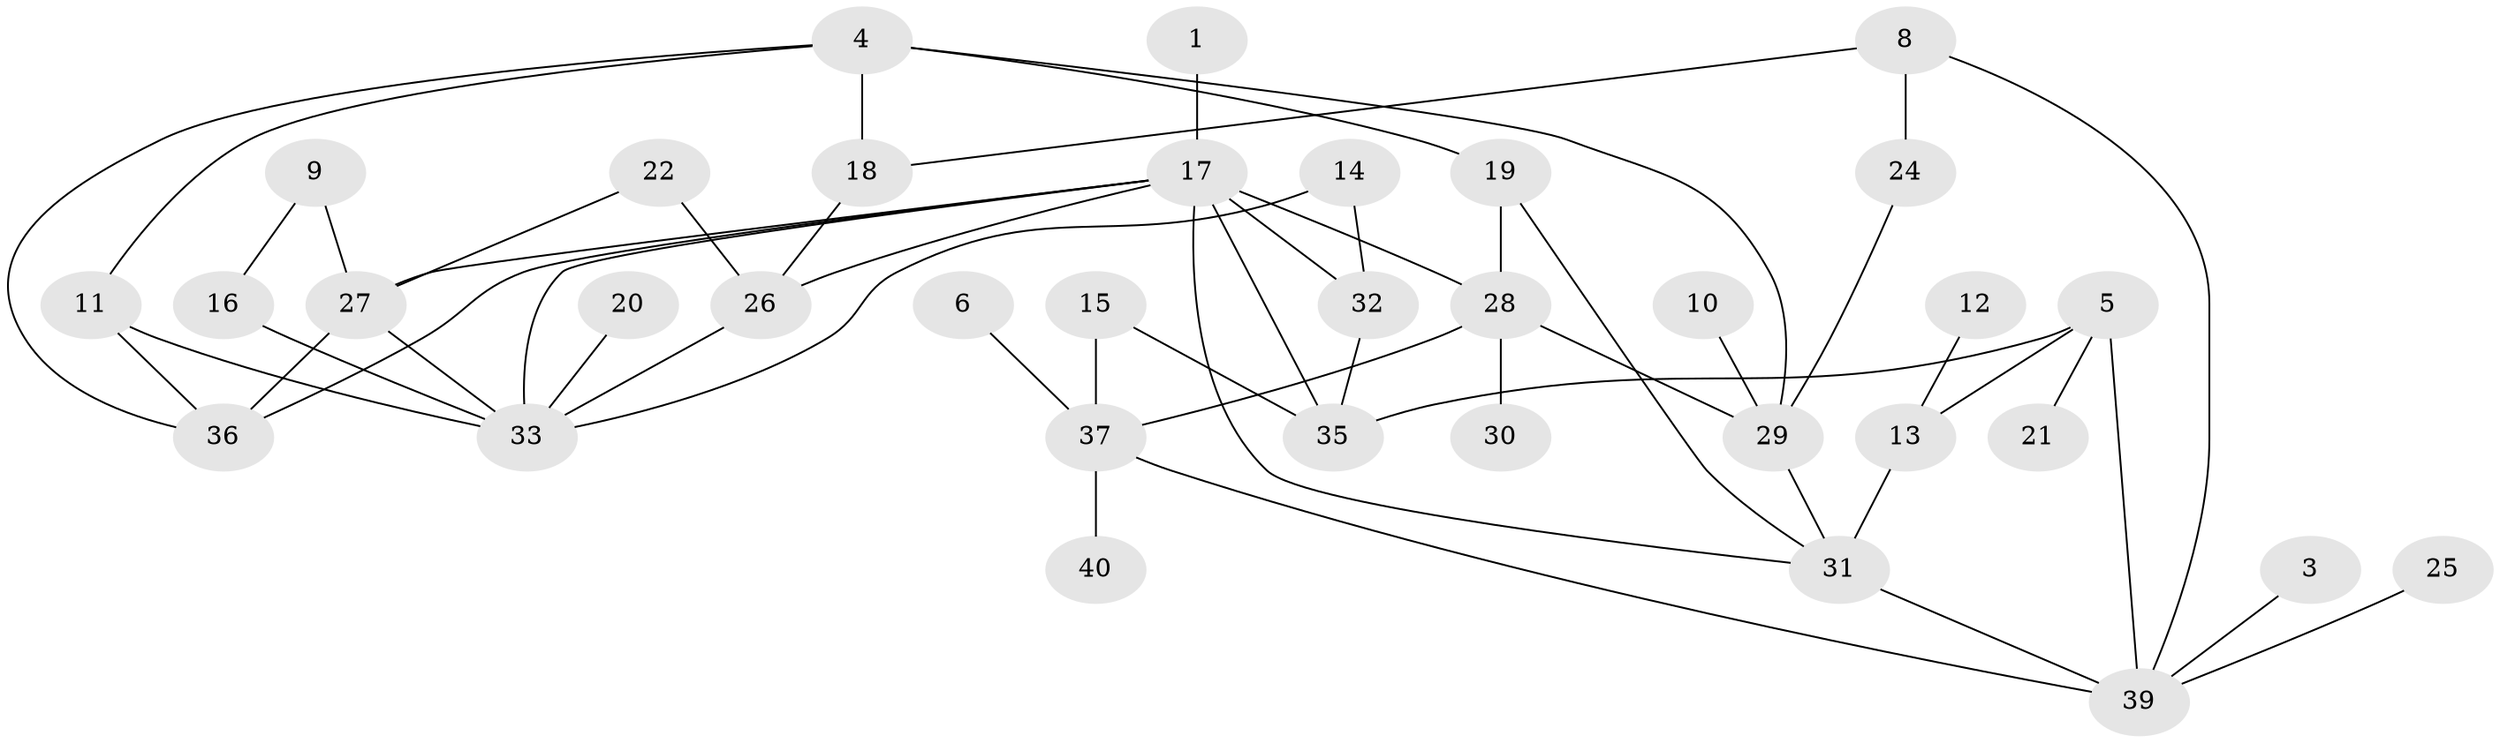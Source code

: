 // original degree distribution, {2: 0.275, 1: 0.1875, 3: 0.2875, 0: 0.0625, 4: 0.1375, 6: 0.025, 5: 0.025}
// Generated by graph-tools (version 1.1) at 2025/49/03/09/25 03:49:09]
// undirected, 35 vertices, 54 edges
graph export_dot {
graph [start="1"]
  node [color=gray90,style=filled];
  1;
  3;
  4;
  5;
  6;
  8;
  9;
  10;
  11;
  12;
  13;
  14;
  15;
  16;
  17;
  18;
  19;
  20;
  21;
  22;
  24;
  25;
  26;
  27;
  28;
  29;
  30;
  31;
  32;
  33;
  35;
  36;
  37;
  39;
  40;
  1 -- 17 [weight=1.0];
  3 -- 39 [weight=1.0];
  4 -- 11 [weight=1.0];
  4 -- 18 [weight=1.0];
  4 -- 19 [weight=1.0];
  4 -- 29 [weight=1.0];
  4 -- 36 [weight=1.0];
  5 -- 13 [weight=1.0];
  5 -- 21 [weight=1.0];
  5 -- 35 [weight=1.0];
  5 -- 39 [weight=1.0];
  6 -- 37 [weight=1.0];
  8 -- 18 [weight=1.0];
  8 -- 24 [weight=1.0];
  8 -- 39 [weight=1.0];
  9 -- 16 [weight=1.0];
  9 -- 27 [weight=1.0];
  10 -- 29 [weight=1.0];
  11 -- 33 [weight=1.0];
  11 -- 36 [weight=1.0];
  12 -- 13 [weight=1.0];
  13 -- 31 [weight=1.0];
  14 -- 32 [weight=1.0];
  14 -- 33 [weight=1.0];
  15 -- 35 [weight=1.0];
  15 -- 37 [weight=1.0];
  16 -- 33 [weight=1.0];
  17 -- 26 [weight=1.0];
  17 -- 27 [weight=1.0];
  17 -- 28 [weight=1.0];
  17 -- 31 [weight=1.0];
  17 -- 32 [weight=2.0];
  17 -- 33 [weight=1.0];
  17 -- 35 [weight=1.0];
  17 -- 36 [weight=1.0];
  18 -- 26 [weight=1.0];
  19 -- 28 [weight=1.0];
  19 -- 31 [weight=1.0];
  20 -- 33 [weight=1.0];
  22 -- 26 [weight=1.0];
  22 -- 27 [weight=1.0];
  24 -- 29 [weight=1.0];
  25 -- 39 [weight=1.0];
  26 -- 33 [weight=1.0];
  27 -- 33 [weight=1.0];
  27 -- 36 [weight=1.0];
  28 -- 29 [weight=1.0];
  28 -- 30 [weight=1.0];
  28 -- 37 [weight=1.0];
  29 -- 31 [weight=1.0];
  31 -- 39 [weight=2.0];
  32 -- 35 [weight=1.0];
  37 -- 39 [weight=1.0];
  37 -- 40 [weight=1.0];
}
